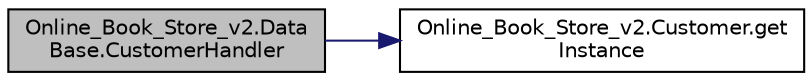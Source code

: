 digraph "Online_Book_Store_v2.DataBase.CustomerHandler"
{
 // LATEX_PDF_SIZE
  edge [fontname="Helvetica",fontsize="10",labelfontname="Helvetica",labelfontsize="10"];
  node [fontname="Helvetica",fontsize="10",shape=record];
  rankdir="LR";
  Node1 [label="Online_Book_Store_v2.Data\lBase.CustomerHandler",height=0.2,width=0.4,color="black", fillcolor="grey75", style="filled", fontcolor="black",tooltip="Customer informations checks from database."];
  Node1 -> Node2 [color="midnightblue",fontsize="10",style="solid",fontname="Helvetica"];
  Node2 [label="Online_Book_Store_v2.Customer.get\lInstance",height=0.2,width=0.4,color="black", fillcolor="white", style="filled",URL="$class_online___book___store__v2_1_1_customer.html#a31ad3b403a90a3de1b1af6474c035fec",tooltip=" "];
}

